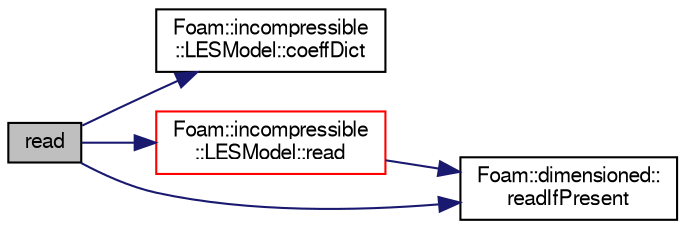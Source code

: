 digraph "read"
{
  bgcolor="transparent";
  edge [fontname="FreeSans",fontsize="10",labelfontname="FreeSans",labelfontsize="10"];
  node [fontname="FreeSans",fontsize="10",shape=record];
  rankdir="LR";
  Node1587 [label="read",height=0.2,width=0.4,color="black", fillcolor="grey75", style="filled", fontcolor="black"];
  Node1587 -> Node1588 [color="midnightblue",fontsize="10",style="solid",fontname="FreeSans"];
  Node1588 [label="Foam::incompressible\l::LESModel::coeffDict",height=0.2,width=0.4,color="black",URL="$a30874.html#a200eb13d75fb73a9827b5f5c754e027f",tooltip="Const access to the coefficients dictionary,. "];
  Node1587 -> Node1589 [color="midnightblue",fontsize="10",style="solid",fontname="FreeSans"];
  Node1589 [label="Foam::incompressible\l::LESModel::read",height=0.2,width=0.4,color="red",URL="$a30874.html#af816873151ddb0126e98bb2f914d8ed5",tooltip="Read LESProperties dictionary. "];
  Node1589 -> Node1928 [color="midnightblue",fontsize="10",style="solid",fontname="FreeSans"];
  Node1928 [label="Foam::dimensioned::\lreadIfPresent",height=0.2,width=0.4,color="black",URL="$a26366.html#ae9908fe8be8b23b418bf2ae8987b9abd",tooltip="Update the value of dimensioned<Type> if found in the dictionary. "];
  Node1587 -> Node1928 [color="midnightblue",fontsize="10",style="solid",fontname="FreeSans"];
}
